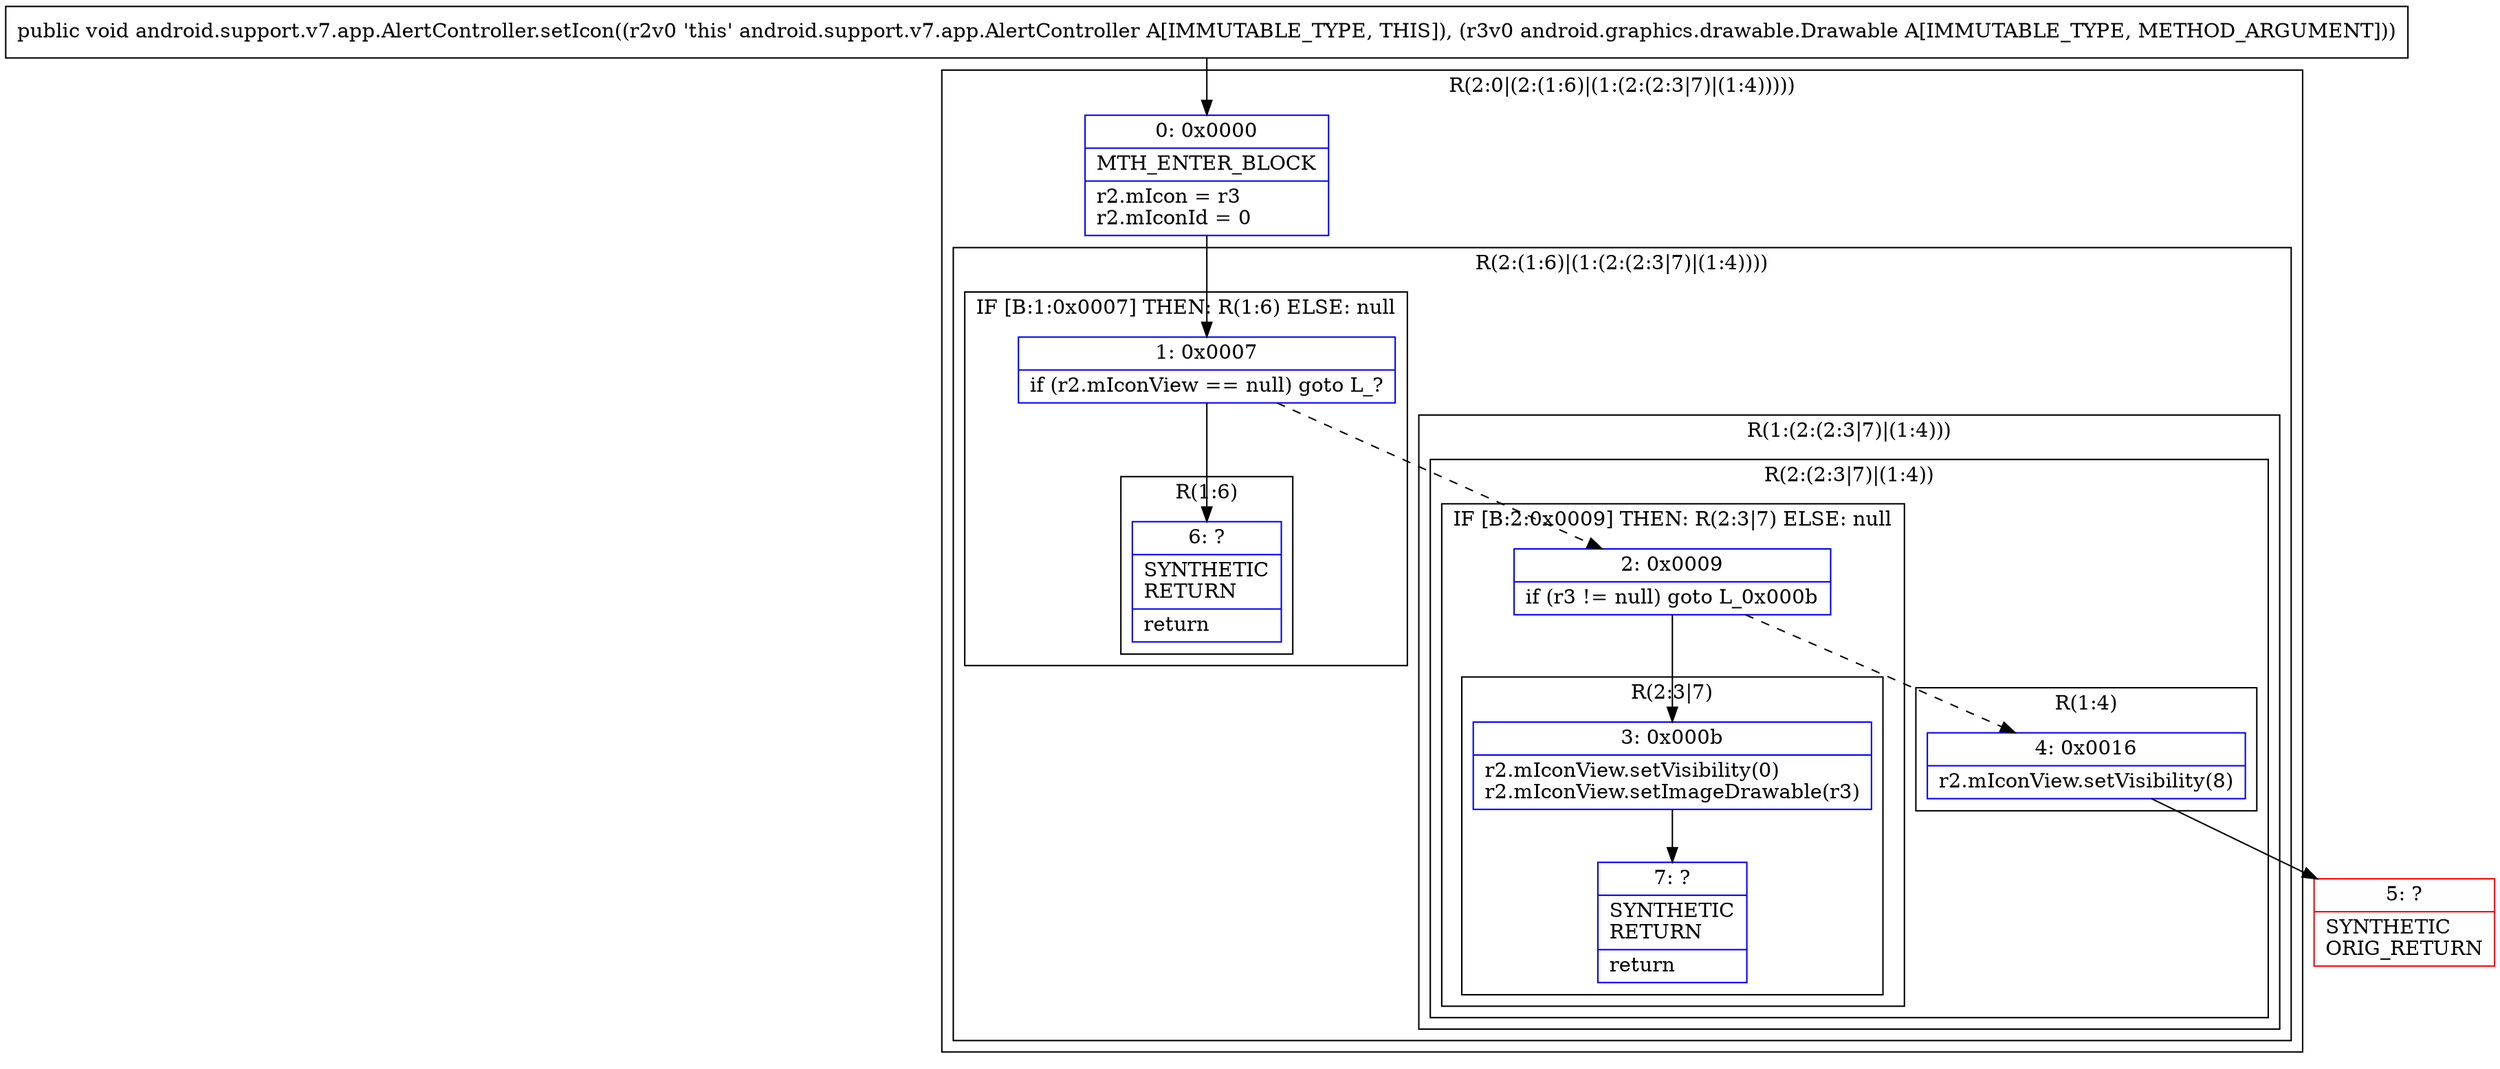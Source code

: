 digraph "CFG forandroid.support.v7.app.AlertController.setIcon(Landroid\/graphics\/drawable\/Drawable;)V" {
subgraph cluster_Region_1224113107 {
label = "R(2:0|(2:(1:6)|(1:(2:(2:3|7)|(1:4)))))";
node [shape=record,color=blue];
Node_0 [shape=record,label="{0\:\ 0x0000|MTH_ENTER_BLOCK\l|r2.mIcon = r3\lr2.mIconId = 0\l}"];
subgraph cluster_Region_1234811538 {
label = "R(2:(1:6)|(1:(2:(2:3|7)|(1:4))))";
node [shape=record,color=blue];
subgraph cluster_IfRegion_1289537745 {
label = "IF [B:1:0x0007] THEN: R(1:6) ELSE: null";
node [shape=record,color=blue];
Node_1 [shape=record,label="{1\:\ 0x0007|if (r2.mIconView == null) goto L_?\l}"];
subgraph cluster_Region_725663164 {
label = "R(1:6)";
node [shape=record,color=blue];
Node_6 [shape=record,label="{6\:\ ?|SYNTHETIC\lRETURN\l|return\l}"];
}
}
subgraph cluster_Region_1343452132 {
label = "R(1:(2:(2:3|7)|(1:4)))";
node [shape=record,color=blue];
subgraph cluster_Region_1423580766 {
label = "R(2:(2:3|7)|(1:4))";
node [shape=record,color=blue];
subgraph cluster_IfRegion_2129321556 {
label = "IF [B:2:0x0009] THEN: R(2:3|7) ELSE: null";
node [shape=record,color=blue];
Node_2 [shape=record,label="{2\:\ 0x0009|if (r3 != null) goto L_0x000b\l}"];
subgraph cluster_Region_1349067112 {
label = "R(2:3|7)";
node [shape=record,color=blue];
Node_3 [shape=record,label="{3\:\ 0x000b|r2.mIconView.setVisibility(0)\lr2.mIconView.setImageDrawable(r3)\l}"];
Node_7 [shape=record,label="{7\:\ ?|SYNTHETIC\lRETURN\l|return\l}"];
}
}
subgraph cluster_Region_456062162 {
label = "R(1:4)";
node [shape=record,color=blue];
Node_4 [shape=record,label="{4\:\ 0x0016|r2.mIconView.setVisibility(8)\l}"];
}
}
}
}
}
Node_5 [shape=record,color=red,label="{5\:\ ?|SYNTHETIC\lORIG_RETURN\l}"];
MethodNode[shape=record,label="{public void android.support.v7.app.AlertController.setIcon((r2v0 'this' android.support.v7.app.AlertController A[IMMUTABLE_TYPE, THIS]), (r3v0 android.graphics.drawable.Drawable A[IMMUTABLE_TYPE, METHOD_ARGUMENT])) }"];
MethodNode -> Node_0;
Node_0 -> Node_1;
Node_1 -> Node_2[style=dashed];
Node_1 -> Node_6;
Node_2 -> Node_3;
Node_2 -> Node_4[style=dashed];
Node_3 -> Node_7;
Node_4 -> Node_5;
}

